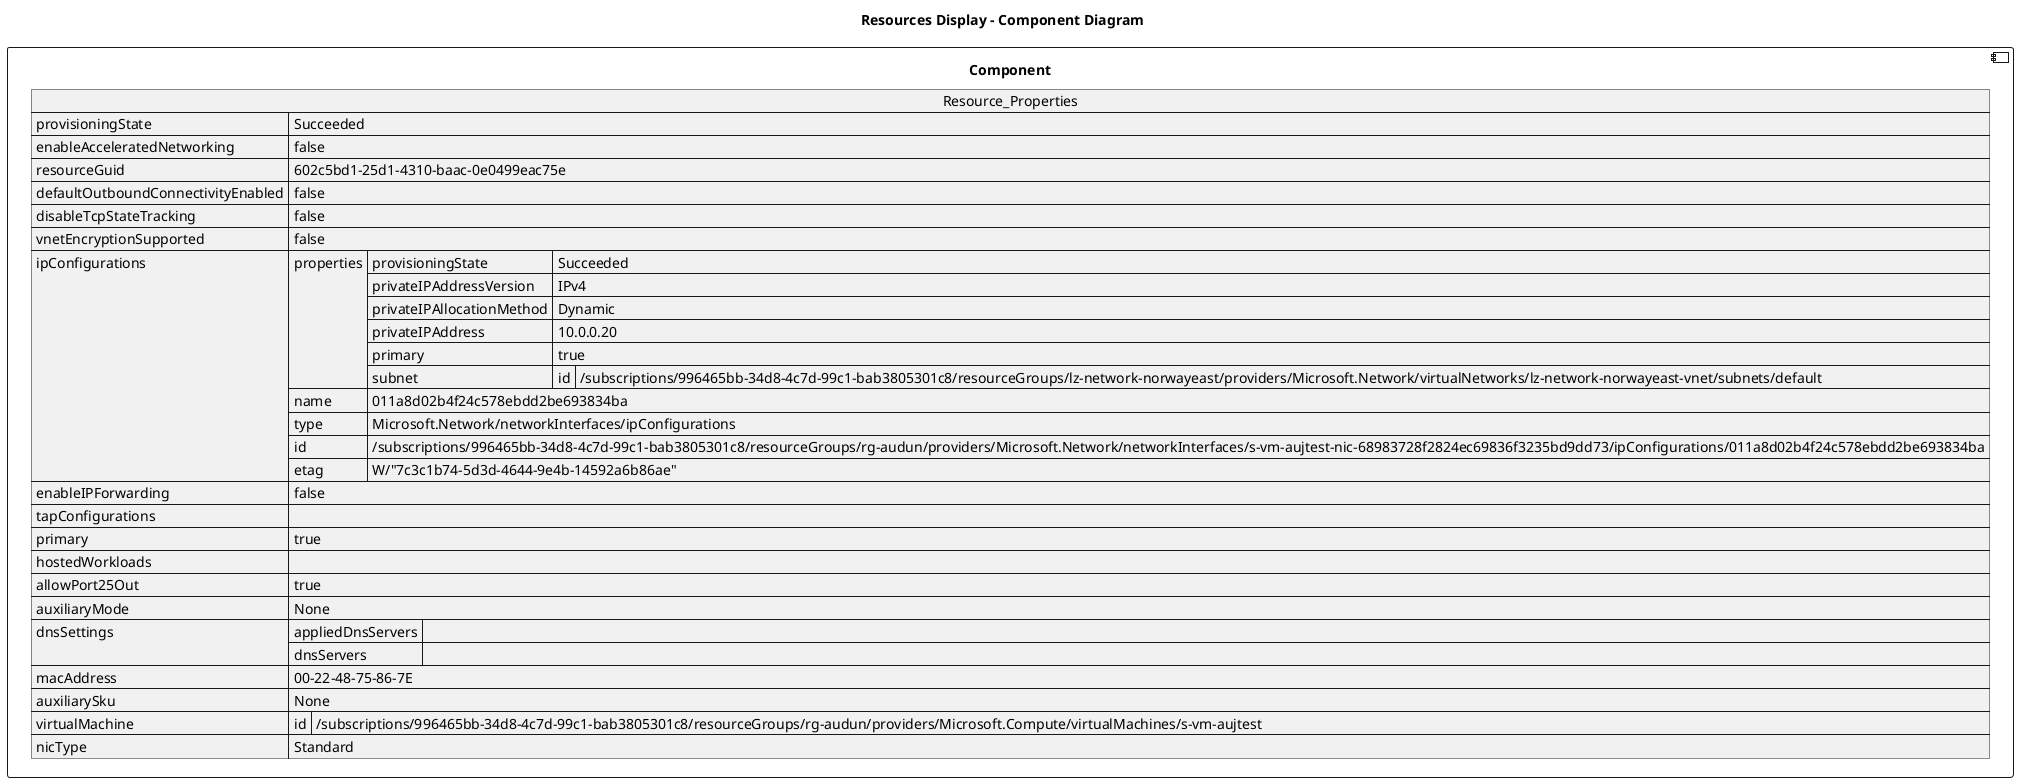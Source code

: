 @startuml

title Resources Display - Component Diagram

component Component {

json  Resource_Properties {
  "provisioningState": "Succeeded",
  "enableAcceleratedNetworking": false,
  "resourceGuid": "602c5bd1-25d1-4310-baac-0e0499eac75e",
  "defaultOutboundConnectivityEnabled": false,
  "disableTcpStateTracking": false,
  "vnetEncryptionSupported": false,
  "ipConfigurations": [
    {
      "properties": {
        "provisioningState": "Succeeded",
        "privateIPAddressVersion": "IPv4",
        "privateIPAllocationMethod": "Dynamic",
        "privateIPAddress": "10.0.0.20",
        "primary": true,
        "subnet": {
          "id": "/subscriptions/996465bb-34d8-4c7d-99c1-bab3805301c8/resourceGroups/lz-network-norwayeast/providers/Microsoft.Network/virtualNetworks/lz-network-norwayeast-vnet/subnets/default"
        }
      },
      "name": "011a8d02b4f24c578ebdd2be693834ba",
      "type": "Microsoft.Network/networkInterfaces/ipConfigurations",
      "id": "/subscriptions/996465bb-34d8-4c7d-99c1-bab3805301c8/resourceGroups/rg-audun/providers/Microsoft.Network/networkInterfaces/s-vm-aujtest-nic-68983728f2824ec69836f3235bd9dd73/ipConfigurations/011a8d02b4f24c578ebdd2be693834ba",
      "etag": "W/\"7c3c1b74-5d3d-4644-9e4b-14592a6b86ae\""
    }
  ],
  "enableIPForwarding": false,
  "tapConfigurations": [],
  "primary": true,
  "hostedWorkloads": [],
  "allowPort25Out": true,
  "auxiliaryMode": "None",
  "dnsSettings": {
    "appliedDnsServers": [],
    "dnsServers": []
  },
  "macAddress": "00-22-48-75-86-7E",
  "auxiliarySku": "None",
  "virtualMachine": {
    "id": "/subscriptions/996465bb-34d8-4c7d-99c1-bab3805301c8/resourceGroups/rg-audun/providers/Microsoft.Compute/virtualMachines/s-vm-aujtest"
  },
  "nicType": "Standard"
}
}
@enduml
